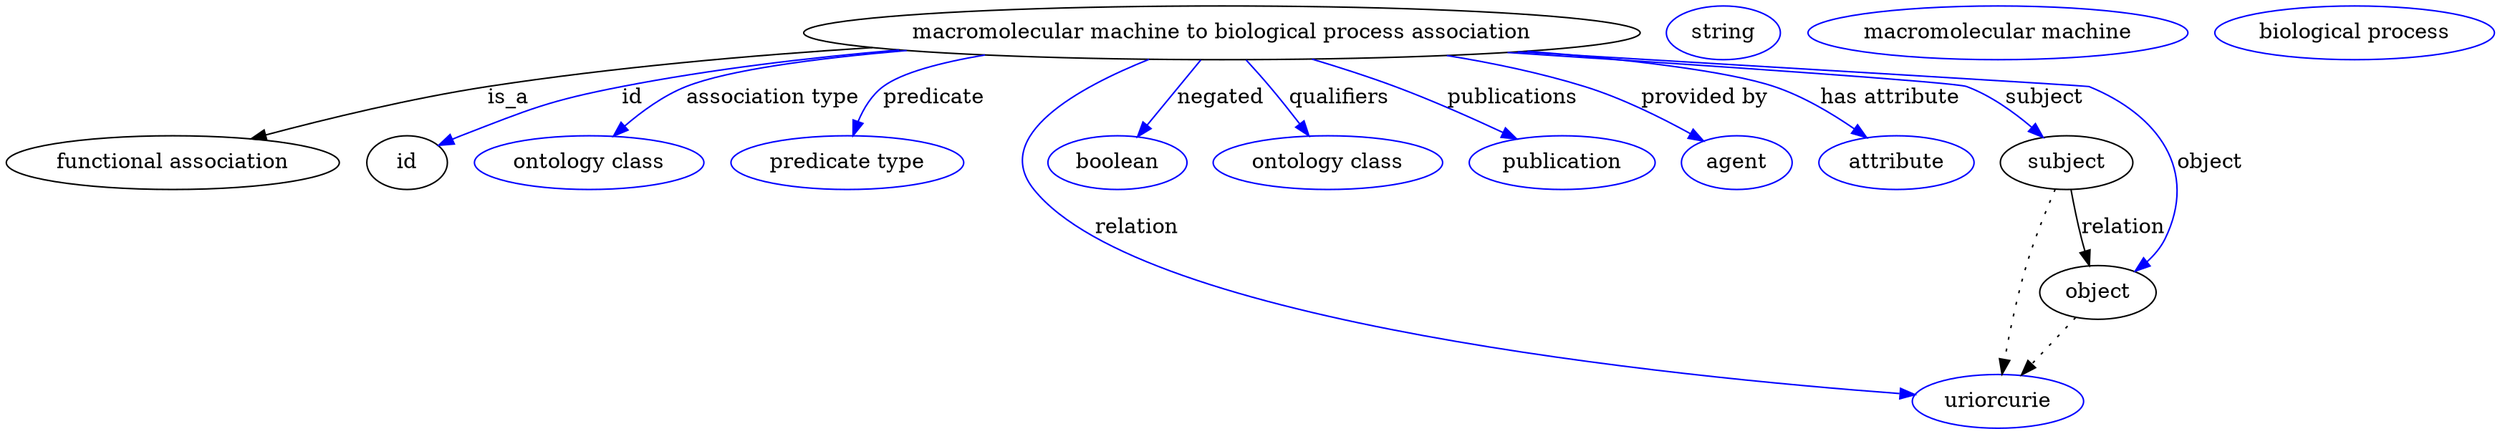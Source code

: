 digraph {
	graph [bb="0,0,1366.5,283"];
	node [label="\N"];
	"macromolecular machine to biological process association"	 [height=0.5,
		label="macromolecular machine to biological process association",
		pos="680.74,265",
		width=6.0661];
	"functional association"	 [height=0.5,
		pos="87.742,178",
		width=2.4373];
	"macromolecular machine to biological process association" -> "functional association"	 [label=is_a,
		lp="284.74,221.5",
		pos="e,134.6,193.36 494.42,255.57 424.81,250.2 345.3,241.87 273.74,229 229.76,221.09 181.09,207.57 144.57,196.43"];
	id	 [height=0.5,
		pos="220.74,178",
		width=0.75];
	"macromolecular machine to biological process association" -> id	 [color=blue,
		label=id,
		lp="355.24,221.5",
		pos="e,242.24,189.29 508.54,253.93 457.05,248.57 400.74,240.65 349.74,229 306.99,219.23 297.1,213.17 256.74,196 254.96,195.24 253.14,\
194.43 251.31,193.6",
		style=solid];
	"association type"	 [color=blue,
		height=0.5,
		label="ontology class",
		pos="327.74,178",
		width=1.7151];
	"macromolecular machine to biological process association" -> "association type"	 [color=blue,
		label="association type",
		lp="432.74,221.5",
		pos="e,343.54,195.68 517.98,252.98 464.6,247.31 412.81,239.45 388.74,229 374.68,222.9 361.34,212.49 350.74,202.67",
		style=solid];
	predicate	 [color=blue,
		height=0.5,
		label="predicate type",
		pos="467.74,178",
		width=1.679];
	"macromolecular machine to biological process association" -> predicate	 [color=blue,
		label=predicate,
		lp="516.74,221.5",
		pos="e,471.76,195.98 556.42,250.1 528.15,244.75 503.09,237.8 491.74,229 484.16,223.12 478.86,214.26 475.21,205.56",
		style=solid];
	relation	 [color=blue,
		height=0.5,
		label=uriorcurie,
		pos="1109.7,18",
		width=1.2638];
	"macromolecular machine to biological process association" -> relation	 [color=blue,
		label=relation,
		lp="636.74,134.5",
		pos="e,1065.5,22.9 639.84,247.29 599.94,227.5 548.76,193.77 574.74,160 633.8,83.227 931.58,39.314 1055.5,24.114",
		style=solid];
	negated	 [color=blue,
		height=0.5,
		label=boolean,
		pos="621.74,178",
		width=1.0652];
	"macromolecular machine to biological process association" -> negated	 [color=blue,
		label=negated,
		lp="677.24,221.5",
		pos="e,633.55,195.41 668.52,246.97 660.1,234.56 648.79,217.88 639.39,204.03",
		style=solid];
	qualifiers	 [color=blue,
		height=0.5,
		label="ontology class",
		pos="739.74,178",
		width=1.7151];
	"macromolecular machine to biological process association" -> qualifiers	 [color=blue,
		label=qualifiers,
		lp="740.74,221.5",
		pos="e,727.73,195.71 692.97,246.97 701.33,234.64 712.55,218.1 721.91,204.3",
		style=solid];
	publications	 [color=blue,
		height=0.5,
		label=publication,
		pos="869.74,178",
		width=1.3902];
	"macromolecular machine to biological process association" -> publications	 [color=blue,
		label=publications,
		lp="835.24,221.5",
		pos="e,841.93,193.23 727.35,247.34 741.41,241.74 756.81,235.36 770.74,229 791.66,219.46 814.5,207.77 832.97,198",
		style=solid];
	"provided by"	 [color=blue,
		height=0.5,
		label=agent,
		pos="967.74,178",
		width=0.83048];
	"macromolecular machine to biological process association" -> "provided by"	 [color=blue,
		label="provided by",
		lp="938.74,221.5",
		pos="e,947.46,191.27 794.71,249.6 820.76,244.45 848.03,237.71 872.74,229 896,220.8 920.48,207.53 938.76,196.59",
		style=solid];
	"has attribute"	 [color=blue,
		height=0.5,
		label=attribute,
		pos="1055.7,178",
		width=1.1193];
	"macromolecular machine to biological process association" -> "has attribute"	 [color=blue,
		label="has attribute",
		lp="1039.2,221.5",
		pos="e,1036.3,193.9 835.84,252.29 892.65,246.32 949.46,238.43 975.74,229 994.53,222.26 1013.5,210.47 1028.2,199.92",
		style=solid];
	subject	 [height=0.5,
		pos="1149.7,178",
		width=0.99297];
	"macromolecular machine to biological process association" -> subject	 [color=blue,
		label=subject,
		lp="1124.2,221.5",
		pos="e,1132.6,193.87 838.43,252.53 943.8,243.9 1065.2,233.22 1076.7,229 1094.3,222.59 1111.6,210.85 1124.9,200.26",
		style=solid];
	object	 [height=0.5,
		pos="1169.7,91",
		width=0.9027];
	"macromolecular machine to biological process association" -> object	 [color=blue,
		label=object,
		lp="1221.7,178",
		pos="e,1189.9,105.27 837.65,252.47 861.14,250.62 885.08,248.75 907.74,247 961.07,242.89 1097.4,247.01 1147.7,229 1171.8,220.4 1180.6,\
217.23 1194.7,196 1208.4,175.55 1204.1,166.44 1206.7,142 1207.5,135.37 1209.3,133.14 1206.7,127 1204.5,121.74 1201.1,116.86 1197.2,\
112.51",
		style=solid];
	association_id	 [color=blue,
		height=0.5,
		label=string,
		pos="947.74,265",
		width=0.84854];
	subject -> relation	 [pos="e,1113.1,36.239 1143.8,159.97 1139.3,146.12 1133.2,126.47 1128.7,109 1123.4,88.088 1118.4,64.188 1114.9,46.13",
		style=dotted];
	subject -> object	 [label=relation,
		lp="1181.7,134.5",
		pos="e,1165.6,109 1153.9,159.97 1156.6,148.08 1160.3,132.25 1163.4,118.76"];
	"functional association_subject"	 [color=blue,
		height=0.5,
		label="macromolecular machine",
		pos="1097.7,265",
		width=2.8164];
	object -> relation	 [pos="e,1123.9,35.261 1156.1,74.435 1148.5,65.207 1138.9,53.528 1130.4,43.191",
		style=dotted];
	"macromolecular machine to biological process association_object"	 [color=blue,
		height=0.5,
		label="biological process",
		pos="1291.7,265",
		width=2.0762];
}
